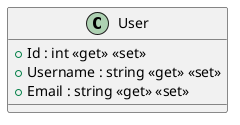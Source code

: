 @startuml
class User {
    + Id : int <<get>> <<set>>
    + Username : string <<get>> <<set>>
    + Email : string <<get>> <<set>>
}
@enduml
